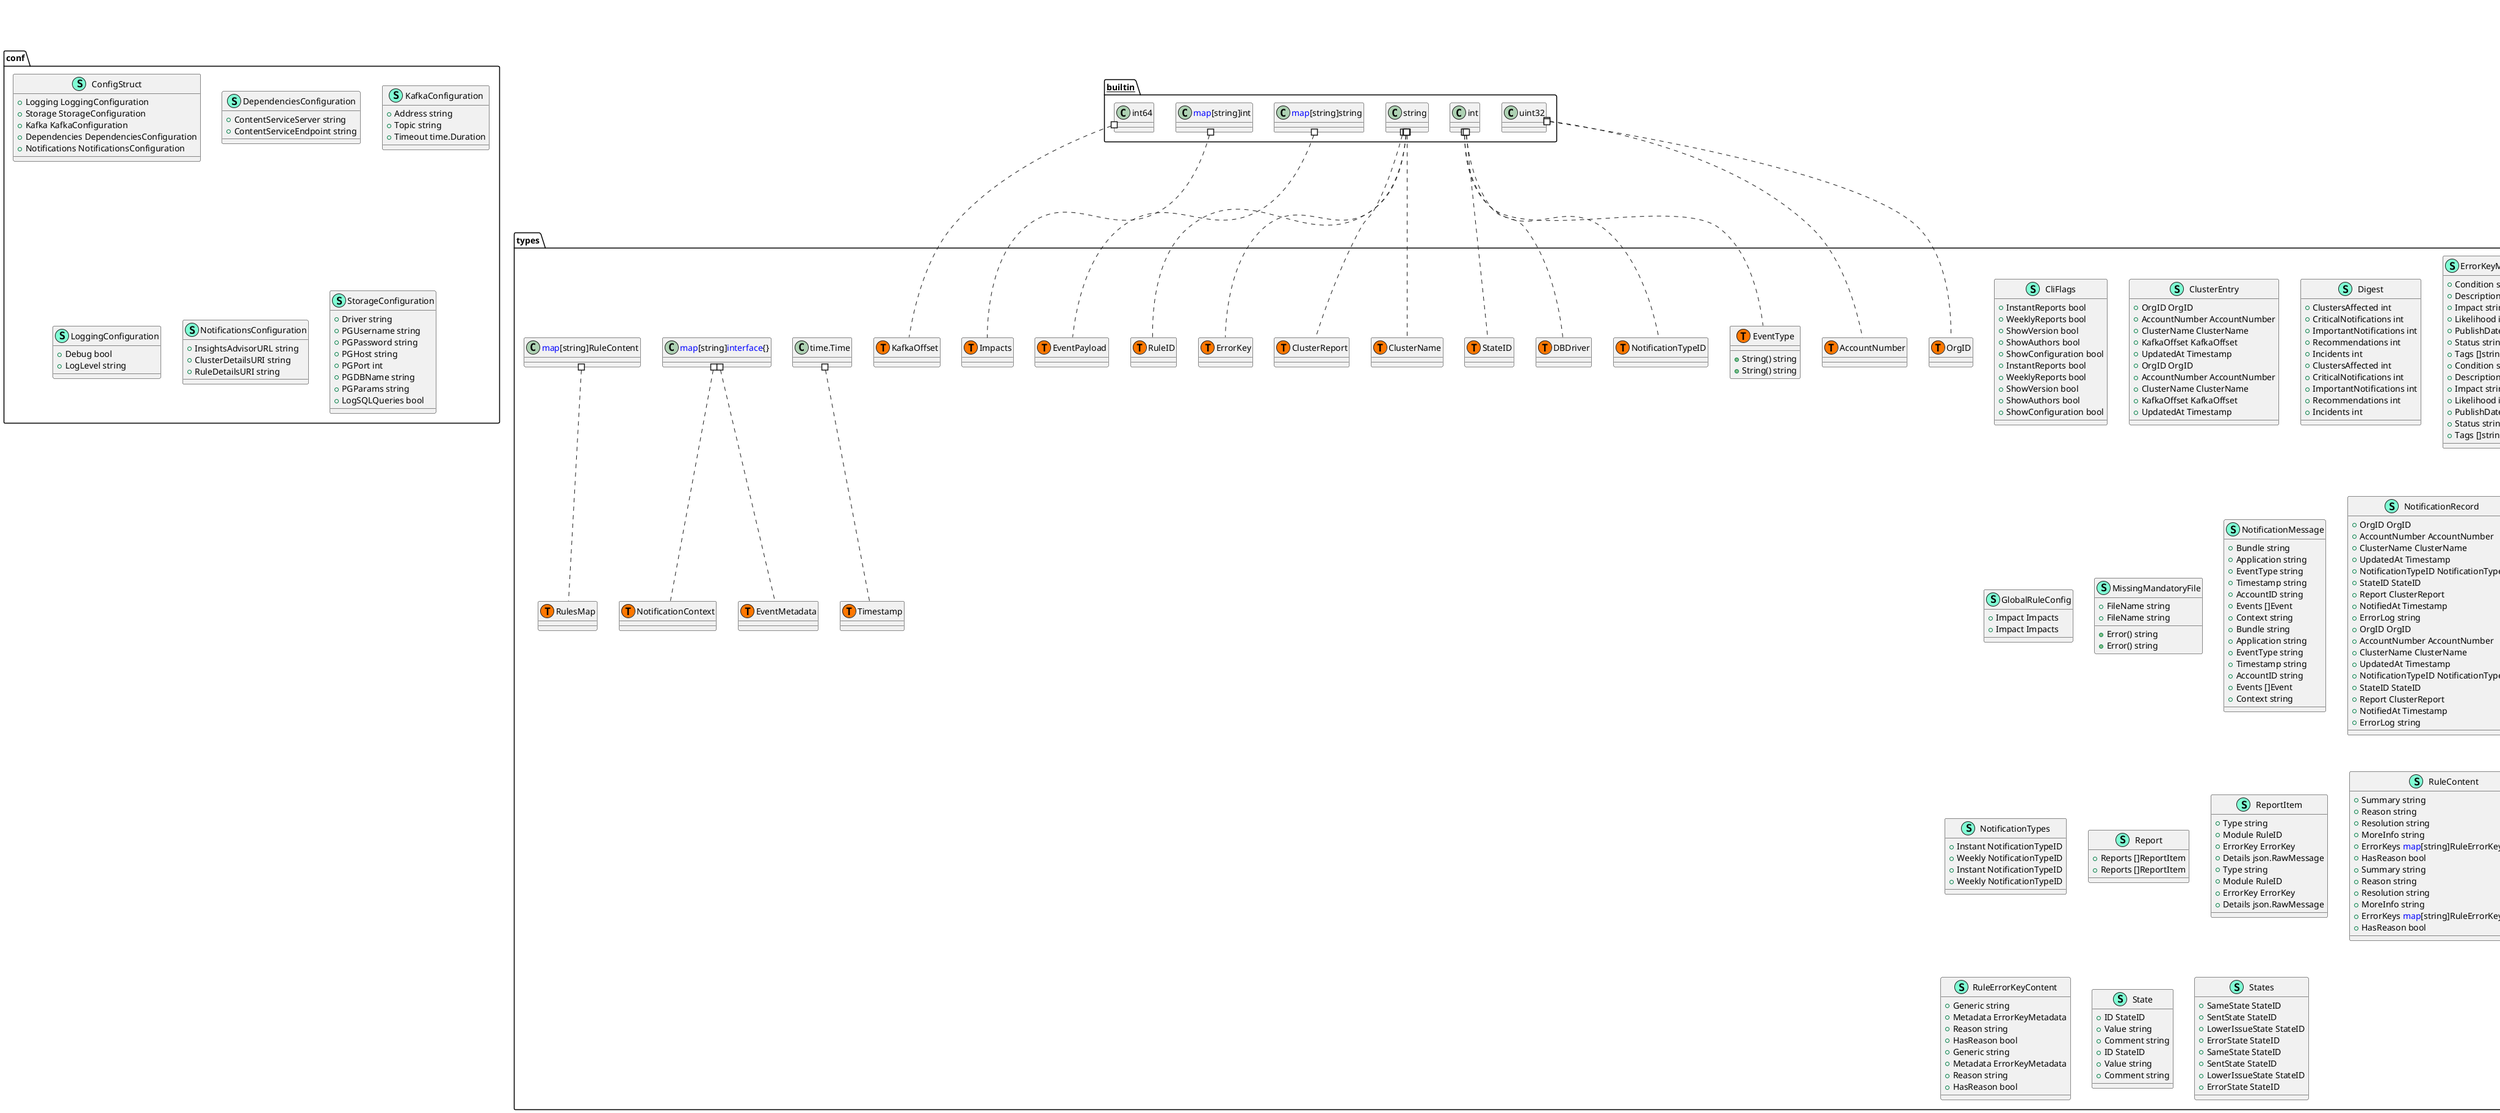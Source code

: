@startuml
namespace conf {
    class ConfigStruct << (S,Aquamarine) >> {
        + Logging LoggingConfiguration
        + Storage StorageConfiguration
        + Kafka KafkaConfiguration
        + Dependencies DependenciesConfiguration
        + Notifications NotificationsConfiguration

    }
    class DependenciesConfiguration << (S,Aquamarine) >> {
        + ContentServiceServer string
        + ContentServiceEndpoint string

    }
    class KafkaConfiguration << (S,Aquamarine) >> {
        + Address string
        + Topic string
        + Timeout time.Duration

    }
    class LoggingConfiguration << (S,Aquamarine) >> {
        + Debug bool
        + LogLevel string

    }
    class NotificationsConfiguration << (S,Aquamarine) >> {
        + InsightsAdvisorURL string
        + ClusterDetailsURI string
        + RuleDetailsURI string

    }
    class StorageConfiguration << (S,Aquamarine) >> {
        + Driver string
        + PGUsername string
        + PGPassword string
        + PGHost string
        + PGPort int
        + PGDBName string
        + PGParams string
        + LogSQLQueries bool

    }
}


namespace differ {
    class DBStorage << (S,Aquamarine) >> {
        - connection *sql.DB
        - dbDriverType types.DBDriver

        + Close() error
        + ReadNotificationTypes() ([]types.NotificationType, error)
        + ReadStates() ([]types.State, error)
        + ReadClusterList() ([]types.ClusterEntry, error)
        + ReadReportForClusterAtTime(orgID types.OrgID, clusterName types.ClusterName, updatedAt types.Timestamp) (types.ClusterReport, error)
        + ReadReportForClusterAtOffset(orgID types.OrgID, clusterName types.ClusterName, kafkaOffset types.KafkaOffset) (types.ClusterReport, error)
        + ReadReportForCluster(orgID types.OrgID, clusterName types.ClusterName) (types.ClusterReport, types.Timestamp, error)
        + WriteNotificationRecord(notificationRecord types.NotificationRecord) error
        + WriteNotificationRecordImpl(orgID types.OrgID, accountNumber types.AccountNumber, clusterName types.ClusterName, notificationTypeID types.NotificationTypeID, stateID types.StateID, report types.ClusterReport, updatedAt types.Timestamp, notifiedAt types.Timestamp, errorLog string) error
        + WriteNotificationRecordForCluster(clusterEntry types.ClusterEntry, notificationTypeID types.NotificationTypeID, stateID types.StateID, report types.ClusterReport, notifiedAt types.Timestamp, errorLog string) error
        + ReadLastNNotificationRecords(clusterEntry types.ClusterEntry, numberOfRecords int) ([]types.NotificationRecord, error)
        + CleanupForOrganization(orgID types.OrgID, maxAge string, statement string) (int, error)
        + CleanupNewReportsForOrganization(orgID types.OrgID, maxAge string) (int, error)
        + CleanupOldReportsForOrganization(orgID types.OrgID, maxAge string) (int, error)

    }
    interface Storage  {
        + Close() error
        + ReadReportForCluster(orgID types.OrgID, clusterName types.ClusterName) (types.ClusterReport, types.Timestamp, error)
        + ReadClusterList() ([]types.ClusterEntry, error)
        + ReadNotificationTypes() ([]types.NotificationType, error)
        + ReadStates() ([]types.State, error)
        + ReadReportForClusterAtTime(orgID types.OrgID, clusterName types.ClusterName, updatedAt types.Timestamp) (types.ClusterReport, error)
        + ReadReportForClusterAtOffset(orgID types.OrgID, clusterName types.ClusterName, offset types.KafkaOffset) (types.ClusterReport, error)
        + ReadLastNNotificationRecords(clusterEntry types.ClusterEntry, numberOfRecords int) ([]types.NotificationRecord, error)
        + WriteNotificationRecord(notificationRecord types.NotificationRecord) error
        + WriteNotificationRecordForCluster(clusterEntry types.ClusterEntry, notificationTypeID types.NotificationTypeID, stateID types.StateID, report types.ClusterReport, notifiedAt types.Timestamp, errorLog string) error
        + WriteNotificationRecordImpl(orgID types.OrgID, accountNumber types.AccountNumber, clusterName types.ClusterName, notificationTypeID types.NotificationTypeID, stateID types.StateID, report types.ClusterReport, updatedAt types.Timestamp, notifiedAt types.Timestamp, errorLog string) error
        + CleanupNewReportsForOrganization(orgID types.OrgID, maxAge string) (int, error)
        + CleanupOldReportsForOrganization(orgID types.OrgID, maxAge string) (int, error)

    }
}

"differ.Storage" <|-- "differ.DBStorage"
"main.Storage" <|-- "differ.DBStorage"

namespace main {
    class DBStorage << (S,Aquamarine) >> {
        - connection *sql.DB
        - dbDriverType types.DBDriver

        + Close() error
        + ReadNotificationTypes() ([]types.NotificationType, error)
        + ReadStates() ([]types.State, error)
        + ReadClusterList() ([]types.ClusterEntry, error)
        + ReadReportForClusterAtTime(orgID types.OrgID, clusterName types.ClusterName, updatedAt types.Timestamp) (types.ClusterReport, error)
        + ReadReportForClusterAtOffset(orgID types.OrgID, clusterName types.ClusterName, kafkaOffset types.KafkaOffset) (types.ClusterReport, error)
        + ReadReportForCluster(orgID types.OrgID, clusterName types.ClusterName) (types.ClusterReport, types.Timestamp, error)
        + WriteNotificationRecord(notificationRecord types.NotificationRecord) error
        + WriteNotificationRecordImpl(orgID types.OrgID, accountNumber types.AccountNumber, clusterName types.ClusterName, notificationTypeID types.NotificationTypeID, stateID types.StateID, report types.ClusterReport, updatedAt types.Timestamp, notifiedAt types.Timestamp, errorLog string) error
        + WriteNotificationRecordForCluster(clusterEntry types.ClusterEntry, notificationTypeID types.NotificationTypeID, stateID types.StateID, report types.ClusterReport, notifiedAt types.Timestamp, errorLog string) error
        + ReadLastNNotificationRecords(clusterEntry types.ClusterEntry, numberOfRecords int) ([]types.NotificationRecord, error)

    }
    interface Storage  {
        + Close() error
        + ReadReportForCluster(orgID types.OrgID, clusterName types.ClusterName) (types.ClusterReport, types.Timestamp, error)
        + ReadClusterList() ([]types.ClusterEntry, error)
        + ReadNotificationTypes() ([]types.NotificationType, error)
        + ReadStates() ([]types.State, error)
        + ReadReportForClusterAtTime(orgID types.OrgID, clusterName types.ClusterName, updatedAt types.Timestamp) (types.ClusterReport, error)
        + ReadReportForClusterAtOffset(orgID types.OrgID, clusterName types.ClusterName, offset types.KafkaOffset) (types.ClusterReport, error)
        + ReadLastNNotificationRecords(clusterEntry types.ClusterEntry, numberOfRecords int) ([]types.NotificationRecord, error)
        + WriteNotificationRecord(notificationRecord types.NotificationRecord) error
        + WriteNotificationRecordForCluster(clusterEntry types.ClusterEntry, notificationTypeID types.NotificationTypeID, stateID types.StateID, report types.ClusterReport, notifiedAt types.Timestamp, errorLog string) error
        + WriteNotificationRecordImpl(orgID types.OrgID, accountNumber types.AccountNumber, clusterName types.ClusterName, notificationTypeID types.NotificationTypeID, stateID types.StateID, report types.ClusterReport, updatedAt types.Timestamp, notifiedAt types.Timestamp, errorLog string) error

    }
}

"main.Storage" <|-- "main.DBStorage"

namespace mocks {
    class Producer << (S,Aquamarine) >> {
        + Close() error
        + New(brokerCfg conf.KafkaConfiguration) (*producer.KafkaProducer, error)
        + ProduceMessage(msg types.NotificationMessage) (int32, int64, error)

    }
    class Storage << (S,Aquamarine) >> {
        + Close() error
        + ReadClusterList() ([]types.ClusterEntry, error)
        + ReadLastNNotificationRecords(clusterEntry types.ClusterEntry, numberOfRecords int) ([]types.NotificationRecord, error)
        + ReadNotificationTypes() ([]types.NotificationType, error)
        + ReadReportForCluster(orgID types.OrgID, clusterName types.ClusterName) (types.ClusterReport, types.Timestamp, error)
        + ReadReportForClusterAtOffset(orgID types.OrgID, clusterName types.ClusterName, offset types.KafkaOffset) (types.ClusterReport, error)
        + ReadReportForClusterAtTime(orgID types.OrgID, clusterName types.ClusterName, updatedAt types.Timestamp) (types.ClusterReport, error)
        + ReadStates() ([]types.State, error)
        + WriteNotificationRecord(notificationRecord types.NotificationRecord) error
        + WriteNotificationRecordForCluster(clusterEntry types.ClusterEntry, notificationTypeID types.NotificationTypeID, stateID types.StateID, report types.ClusterReport, notifiedAt types.Timestamp, errorLog string) error
        + WriteNotificationRecordImpl(orgID types.OrgID, accountNumber types.AccountNumber, clusterName types.ClusterName, notificationTypeID types.NotificationTypeID, stateID types.StateID, report types.ClusterReport, updatedAt types.Timestamp, notifiedAt types.Timestamp, errorLog string) error
        + CleanupForOrganization(orgID types.OrgID, maxAge string, statement string) (int, error)
        + CleanupNewReportsForOrganization(orgID types.OrgID, maxAge string) (int, error)
        + CleanupOldReportsForOrganization(orgID types.OrgID, maxAge string) (int, error)

    }
}
"mock.Mock" *-- "mocks.Producer"
"mock.Mock" *-- "mocks.Storage"

"differ.Storage" <|-- "mocks.Storage"
"main.Storage" <|-- "mocks.Storage"

namespace producer {
    class KafkaProducer << (S,Aquamarine) >> {
        + Configuration conf.KafkaConfiguration
        + Producer sarama.SyncProducer

        + ProduceMessage(msg types.NotificationMessage) (int32, int64, error)
        + Close() error

    }
    interface Producer  {
        + New(brokerCfg conf.KafkaConfiguration) (Producer, error)
        + ProduceMessage(msg types.NotificationMessage) (int32, int64, error)
        + Close() error

    }
}


namespace types {
    class CliFlags << (S,Aquamarine) >> {
        + InstantReports bool
        + WeeklyReports bool
        + ShowVersion bool
        + ShowAuthors bool
        + ShowConfiguration bool
        + InstantReports bool
        + WeeklyReports bool
        + ShowVersion bool
        + ShowAuthors bool
        + ShowConfiguration bool

    }
    class ClusterEntry << (S,Aquamarine) >> {
        + OrgID OrgID
        + AccountNumber AccountNumber
        + ClusterName ClusterName
        + KafkaOffset KafkaOffset
        + UpdatedAt Timestamp
        + OrgID OrgID
        + AccountNumber AccountNumber
        + ClusterName ClusterName
        + KafkaOffset KafkaOffset
        + UpdatedAt Timestamp

    }
    class Digest << (S,Aquamarine) >> {
        + ClustersAffected int
        + CriticalNotifications int
        + ImportantNotifications int
        + Recommendations int
        + Incidents int
        + ClustersAffected int
        + CriticalNotifications int
        + ImportantNotifications int
        + Recommendations int
        + Incidents int

    }
    class ErrorKeyMetadata << (S,Aquamarine) >> {
        + Condition string
        + Description string
        + Impact string
        + Likelihood int
        + PublishDate string
        + Status string
        + Tags []string
        + Condition string
        + Description string
        + Impact string
        + Likelihood int
        + PublishDate string
        + Status string
        + Tags []string

    }
    class Event << (S,Aquamarine) >> {
        + Metadata EventMetadata
        + Payload string
        + Metadata EventMetadata
        + Payload string

    }
    class EventType << (S,Aquamarine) >> {
        + String() string
        + String() string

    }
    class GlobalRuleConfig << (S,Aquamarine) >> {
        + Impact Impacts
        + Impact Impacts

    }
    class MissingMandatoryFile << (S,Aquamarine) >> {
        + FileName string
        + FileName string

        + Error() string
        + Error() string

    }
    class NotificationMessage << (S,Aquamarine) >> {
        + Bundle string
        + Application string
        + EventType string
        + Timestamp string
        + AccountID string
        + Events []Event
        + Context string
        + Bundle string
        + Application string
        + EventType string
        + Timestamp string
        + AccountID string
        + Events []Event
        + Context string

    }
    class NotificationRecord << (S,Aquamarine) >> {
        + OrgID OrgID
        + AccountNumber AccountNumber
        + ClusterName ClusterName
        + UpdatedAt Timestamp
        + NotificationTypeID NotificationTypeID
        + StateID StateID
        + Report ClusterReport
        + NotifiedAt Timestamp
        + ErrorLog string
        + OrgID OrgID
        + AccountNumber AccountNumber
        + ClusterName ClusterName
        + UpdatedAt Timestamp
        + NotificationTypeID NotificationTypeID
        + StateID StateID
        + Report ClusterReport
        + NotifiedAt Timestamp
        + ErrorLog string

    }
    class NotificationType << (S,Aquamarine) >> {
        + ID NotificationTypeID
        + Value string
        + Frequency string
        + Comment string
        + ID NotificationTypeID
        + Value string
        + Frequency string
        + Comment string

    }
    class NotificationTypes << (S,Aquamarine) >> {
        + Instant NotificationTypeID
        + Weekly NotificationTypeID
        + Instant NotificationTypeID
        + Weekly NotificationTypeID

    }
    class Report << (S,Aquamarine) >> {
        + Reports []ReportItem
        + Reports []ReportItem

    }
    class ReportItem << (S,Aquamarine) >> {
        + Type string
        + Module RuleID
        + ErrorKey ErrorKey
        + Details json.RawMessage
        + Type string
        + Module RuleID
        + ErrorKey ErrorKey
        + Details json.RawMessage

    }
    class RuleContent << (S,Aquamarine) >> {
        + Summary string
        + Reason string
        + Resolution string
        + MoreInfo string
        + ErrorKeys <font color=blue>map</font>[string]RuleErrorKeyContent
        + HasReason bool
        + Summary string
        + Reason string
        + Resolution string
        + MoreInfo string
        + ErrorKeys <font color=blue>map</font>[string]RuleErrorKeyContent
        + HasReason bool

    }
    class RuleContentDirectory << (S,Aquamarine) >> {
        + Config GlobalRuleConfig
        + Rules RulesMap
        + Config GlobalRuleConfig
        + Rules RulesMap

    }
    class RuleErrorKeyContent << (S,Aquamarine) >> {
        + Generic string
        + Metadata ErrorKeyMetadata
        + Reason string
        + HasReason bool
        + Generic string
        + Metadata ErrorKeyMetadata
        + Reason string
        + HasReason bool

    }
    class State << (S,Aquamarine) >> {
        + ID StateID
        + Value string
        + Comment string
        + ID StateID
        + Value string
        + Comment string

    }
    class States << (S,Aquamarine) >> {
        + SameState StateID
        + SentState StateID
        + LowerIssueState StateID
        + ErrorState StateID
        + SameState StateID
        + SentState StateID
        + LowerIssueState StateID
        + ErrorState StateID

    }
    class types.AccountNumber << (T, #FF7700) >>  {
    }
    class types.ClusterName << (T, #FF7700) >>  {
    }
    class types.ClusterReport << (T, #FF7700) >>  {
    }
    class types.DBDriver << (T, #FF7700) >>  {
    }
    class types.ErrorKey << (T, #FF7700) >>  {
    }
    class types.EventMetadata << (T, #FF7700) >>  {
    }
    class types.EventPayload << (T, #FF7700) >>  {
    }
    class types.EventType << (T, #FF7700) >>  {
    }
    class types.Impacts << (T, #FF7700) >>  {
    }
    class types.KafkaOffset << (T, #FF7700) >>  {
    }
    class types.NotificationContext << (T, #FF7700) >>  {
    }
    class types.NotificationTypeID << (T, #FF7700) >>  {
    }
    class types.OrgID << (T, #FF7700) >>  {
    }
    class types.RuleID << (T, #FF7700) >>  {
    }
    class types.RulesMap << (T, #FF7700) >>  {
    }
    class types.StateID << (T, #FF7700) >>  {
    }
    class types.Timestamp << (T, #FF7700) >>  {
    }
    class "time.Time" as timeTime {
        'This class was created so that we can correctly have an alias pointing to this name. Since it contains dots that can break namespaces
    }
}


"__builtin__.<font color=blue>map</font>[string]int" #.. "types.Impacts"
"__builtin__.<font color=blue>map</font>[string]string" #.. "types.EventPayload"
"__builtin__.int" #.. "types.DBDriver"
"__builtin__.int" #.. "types.EventType"
"__builtin__.int" #.. "types.NotificationTypeID"
"__builtin__.int" #.. "types.StateID"
"__builtin__.int64" #.. "types.KafkaOffset"
"__builtin__.string" #.. "types.ClusterName"
"__builtin__.string" #.. "types.ClusterReport"
"__builtin__.string" #.. "types.ErrorKey"
"__builtin__.string" #.. "types.RuleID"
"__builtin__.uint32" #.. "types.AccountNumber"
"__builtin__.uint32" #.. "types.OrgID"
"types.<font color=blue>map</font>[string]<font color=blue>interface</font>{}" #.. "types.EventMetadata"
"types.<font color=blue>map</font>[string]<font color=blue>interface</font>{}" #.. "types.NotificationContext"
"types.<font color=blue>map</font>[string]RuleContent" #.. "types.RulesMap"
"types.timeTime" #.. "types.Timestamp"
@enduml
